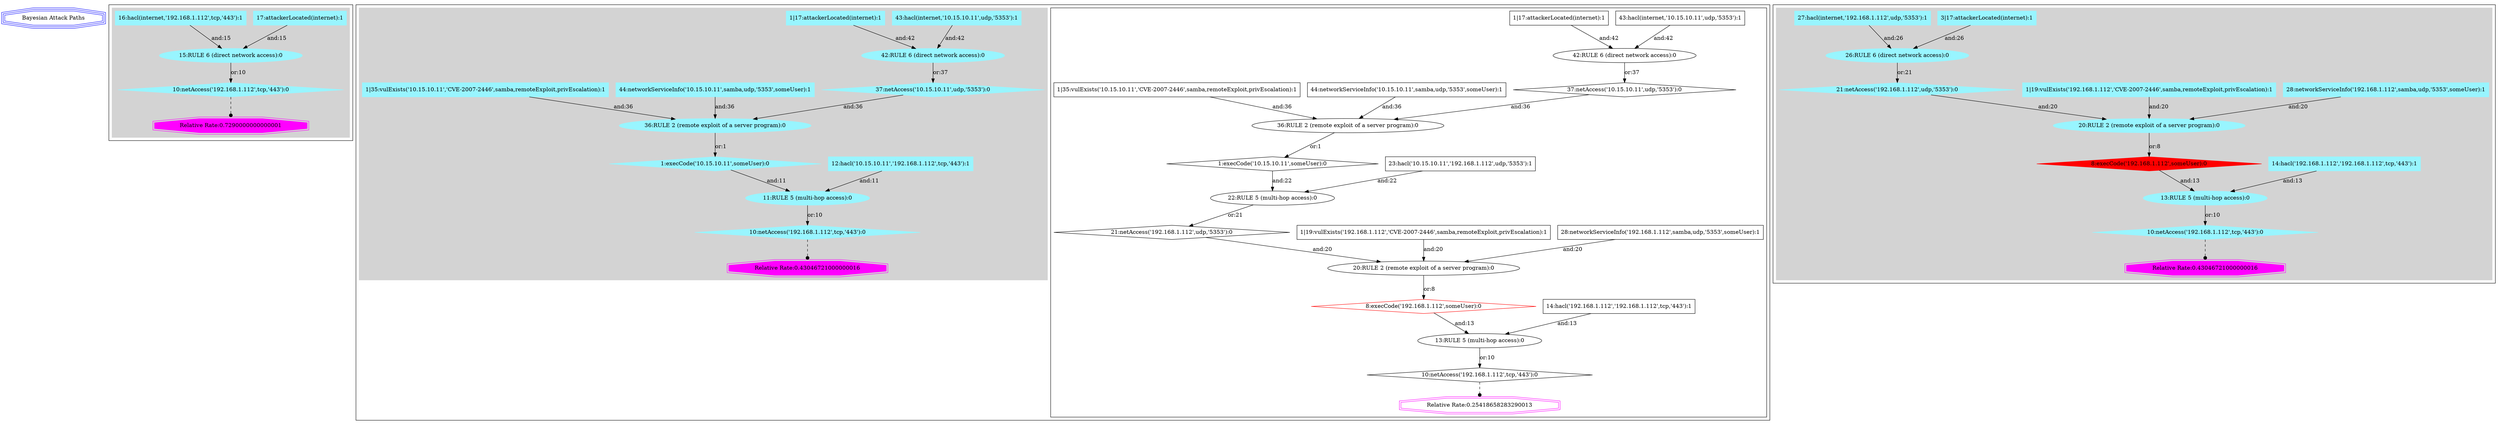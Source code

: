 // This is the result.
digraph cluster_Attack_Paths {
	compound=true
	"Attack Paths" [label="Bayesian Attack Paths" color=blue shape=tripleoctagon]
	subgraph "cluster_Series:1" {
		compound=true
		subgraph "cluster_rate:1" {
			graph [color=lightgrey style=filled]
			node [color=cadetblue1 style=filled]
			"1|15" [label="15:RULE 6 (direct network access):0" shape=ellipse]
			"1|10" [label="10:netAccess('192.168.1.112',tcp,'443'):0" shape=diamond]
			"1|17" [label="17:attackerLocated(internet):1" shape=box]
			"1|16" [label="16:hacl(internet,'192.168.1.112',tcp,'443'):1" shape=box]
			"1|16" -> "1|15" [label="and:15"]
			"1|17" -> "1|15" [label="and:15"]
			"1|15" -> "1|10" [label="or:10"]
			Rate1 [label="Relative Rate:0.7290000000000001" color=magenta shape=doubleoctagon]
			"1|10" -> Rate1 [arrowhead=dot style=dashed]
		}
	}
	subgraph "cluster_Series:2" {
		compound=true
		subgraph "cluster_rate:2" {
			"2|43" [label="43:hacl(internet,'10.15.10.11',udp,'5353'):1" shape=box]
			"2|36" [label="36:RULE 2 (remote exploit of a server program):0" shape=ellipse]
			"2|1" [label="1:execCode('10.15.10.11',someUser):0" shape=diamond]
			"2|1|17" [label="1|17:attackerLocated(internet):1" shape=box]
			"2|21" [label="21:netAccess('192.168.1.112',udp,'5353'):0" shape=diamond]
			"2|37" [label="37:netAccess('10.15.10.11',udp,'5353'):0" shape=diamond]
			"2|44" [label="44:networkServiceInfo('10.15.10.11',samba,udp,'5353',someUser):1" shape=box]
			"2|28" [label="28:networkServiceInfo('192.168.1.112',samba,udp,'5353',someUser):1" shape=box]
			"2|23" [label="23:hacl('10.15.10.11','192.168.1.112',udp,'5353'):1" shape=box]
			"2|1|19" [label="1|19:vulExists('192.168.1.112','CVE-2007-2446',samba,remoteExploit,privEscalation):1" shape=box]
			"2|14" [label="14:hacl('192.168.1.112','192.168.1.112',tcp,'443'):1" shape=box]
			"2|22" [label="22:RULE 5 (multi-hop access):0" shape=ellipse]
			"2|20" [label="20:RULE 2 (remote exploit of a server program):0" shape=ellipse]
			"2|8" [label="8:execCode('192.168.1.112',someUser):0" color=red shape=diamond]
			"2|1|35" [label="1|35:vulExists('10.15.10.11','CVE-2007-2446',samba,remoteExploit,privEscalation):1" shape=box]
			"2|10" [label="10:netAccess('192.168.1.112',tcp,'443'):0" shape=diamond]
			"2|13" [label="13:RULE 5 (multi-hop access):0" shape=ellipse]
			"2|42" [label="42:RULE 6 (direct network access):0" shape=ellipse]
			"2|37" -> "2|36" [label="and:36"]
			"2|44" -> "2|36" [label="and:36"]
			"2|1|35" -> "2|36" [label="and:36"]
			"2|36" -> "2|1" [label="or:1"]
			"2|22" -> "2|21" [label="or:21"]
			"2|42" -> "2|37" [label="or:37"]
			"2|23" -> "2|22" [label="and:22"]
			"2|1" -> "2|22" [label="and:22"]
			"2|21" -> "2|20" [label="and:20"]
			"2|28" -> "2|20" [label="and:20"]
			"2|1|19" -> "2|20" [label="and:20"]
			"2|20" -> "2|8" [label="or:8"]
			"2|13" -> "2|10" [label="or:10"]
			"2|14" -> "2|13" [label="and:13"]
			"2|8" -> "2|13" [label="and:13"]
			"2|43" -> "2|42" [label="and:42"]
			"2|1|17" -> "2|42" [label="and:42"]
			Rate2 [label="Relative Rate:0.25418658283290013" color=magenta shape=doubleoctagon]
			"2|10" -> Rate2 [arrowhead=dot style=dashed]
		}
		subgraph "cluster_rate:3" {
			graph [color=lightgrey style=filled]
			node [color=cadetblue1 style=filled]
			"3|43" [label="43:hacl(internet,'10.15.10.11',udp,'5353'):1" shape=box]
			"3|36" [label="36:RULE 2 (remote exploit of a server program):0" shape=ellipse]
			"3|1" [label="1:execCode('10.15.10.11',someUser):0" shape=diamond]
			"3|1|17" [label="1|17:attackerLocated(internet):1" shape=box]
			"3|44" [label="44:networkServiceInfo('10.15.10.11',samba,udp,'5353',someUser):1" shape=box]
			"3|37" [label="37:netAccess('10.15.10.11',udp,'5353'):0" shape=diamond]
			"3|11" [label="11:RULE 5 (multi-hop access):0" shape=ellipse]
			"3|12" [label="12:hacl('10.15.10.11','192.168.1.112',tcp,'443'):1" shape=box]
			"3|1|35" [label="1|35:vulExists('10.15.10.11','CVE-2007-2446',samba,remoteExploit,privEscalation):1" shape=box]
			"3|10" [label="10:netAccess('192.168.1.112',tcp,'443'):0" shape=diamond]
			"3|42" [label="42:RULE 6 (direct network access):0" shape=ellipse]
			"3|37" -> "3|36" [label="and:36"]
			"3|44" -> "3|36" [label="and:36"]
			"3|1|35" -> "3|36" [label="and:36"]
			"3|36" -> "3|1" [label="or:1"]
			"3|42" -> "3|37" [label="or:37"]
			"3|12" -> "3|11" [label="and:11"]
			"3|1" -> "3|11" [label="and:11"]
			"3|11" -> "3|10" [label="or:10"]
			"3|43" -> "3|42" [label="and:42"]
			"3|1|17" -> "3|42" [label="and:42"]
			Rate3 [label="Relative Rate:0.43046721000000016" color=magenta shape=doubleoctagon]
			"3|10" -> Rate3 [arrowhead=dot style=dashed]
		}
	}
	subgraph "cluster_Series:4" {
		compound=true
	}
	subgraph "cluster_Series:4" {
		compound=true
		subgraph "cluster_rate:4" {
			graph [color=lightgrey style=filled]
			node [color=cadetblue1 style=filled]
			"4|21" [label="21:netAccess('192.168.1.112',udp,'5353'):0" shape=diamond]
			"4|26" [label="26:RULE 6 (direct network access):0" shape=ellipse]
			"4|28" [label="28:networkServiceInfo('192.168.1.112',samba,udp,'5353',someUser):1" shape=box]
			"4|1|19" [label="1|19:vulExists('192.168.1.112','CVE-2007-2446',samba,remoteExploit,privEscalation):1" shape=box]
			"4|14" [label="14:hacl('192.168.1.112','192.168.1.112',tcp,'443'):1" shape=box]
			"4|8" [label="8:execCode('192.168.1.112',someUser):0" color=red shape=diamond]
			"4|3|17" [label="3|17:attackerLocated(internet):1" shape=box]
			"4|20" [label="20:RULE 2 (remote exploit of a server program):0" shape=ellipse]
			"4|10" [label="10:netAccess('192.168.1.112',tcp,'443'):0" shape=diamond]
			"4|13" [label="13:RULE 5 (multi-hop access):0" shape=ellipse]
			"4|27" [label="27:hacl(internet,'192.168.1.112',udp,'5353'):1" shape=box]
			"4|26" -> "4|21" [label="or:21"]
			"4|27" -> "4|26" [label="and:26"]
			"4|3|17" -> "4|26" [label="and:26"]
			"4|20" -> "4|8" [label="or:8"]
			"4|21" -> "4|20" [label="and:20"]
			"4|28" -> "4|20" [label="and:20"]
			"4|1|19" -> "4|20" [label="and:20"]
			"4|13" -> "4|10" [label="or:10"]
			"4|14" -> "4|13" [label="and:13"]
			"4|8" -> "4|13" [label="and:13"]
			Rate4 [label="Relative Rate:0.43046721000000016" color=magenta shape=doubleoctagon]
			"4|10" -> Rate4 [arrowhead=dot style=dashed]
		}
	}
}
